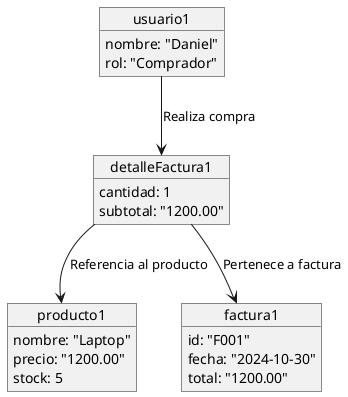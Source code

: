 @startuml
object usuario1 {
    nombre: "Daniel"
    rol: "Comprador"
}

object producto1 {
    nombre: "Laptop"
    precio: "1200.00"
    stock: 5
}

object factura1 {
    id: "F001"
    fecha: "2024-10-30"
    total: "1200.00"
}

object detalleFactura1 {
    cantidad: 1
    subtotal: "1200.00"
}

usuario1 --> detalleFactura1 : "Realiza compra"
detalleFactura1 --> producto1 : "Referencia al producto"
detalleFactura1 --> factura1 : "Pertenece a factura"
@enduml

